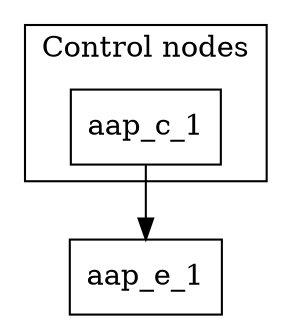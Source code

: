 # mesh-single-control-node.png
strict digraph "" {
    rankdir=TB
    node [shape=box];
    
    subgraph cluster_0 {
        graph [label="Control nodes", type =solid];
        {
            rank=same;
            "aap_c_1";
        }

  }
  "aap_c_1" -> "aap_e_1";
  "aap_e_1";
}
